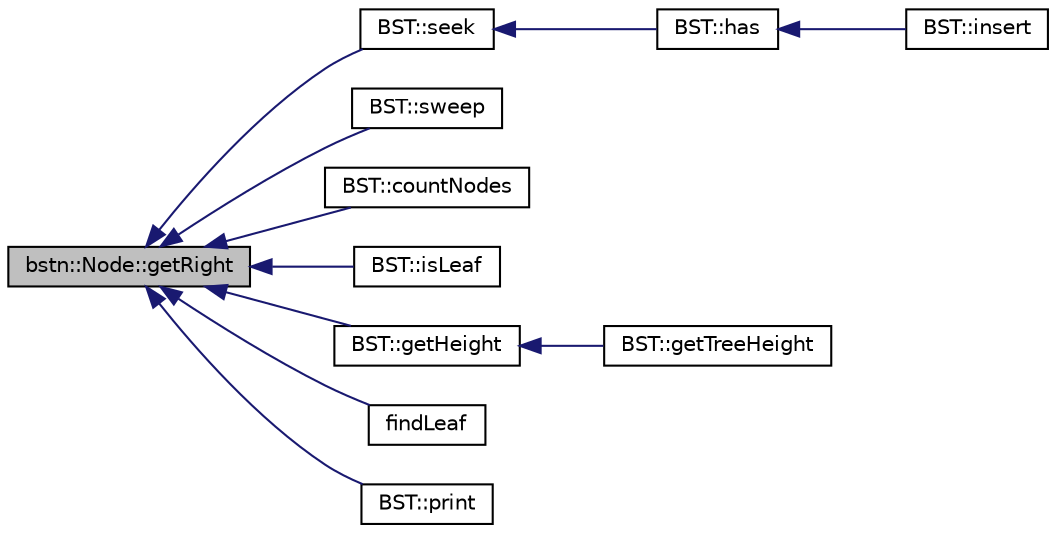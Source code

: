 digraph "bstn::Node::getRight"
{
  edge [fontname="Helvetica",fontsize="10",labelfontname="Helvetica",labelfontsize="10"];
  node [fontname="Helvetica",fontsize="10",shape=record];
  rankdir="LR";
  Node1 [label="bstn::Node::getRight",height=0.2,width=0.4,color="black", fillcolor="grey75", style="filled", fontcolor="black"];
  Node1 -> Node2 [dir="back",color="midnightblue",fontsize="10",style="solid"];
  Node2 [label="BST::seek",height=0.2,width=0.4,color="black", fillcolor="white", style="filled",URL="$class_b_s_t.html#af10050ecacfb81875af96130c83cb4b6"];
  Node2 -> Node3 [dir="back",color="midnightblue",fontsize="10",style="solid"];
  Node3 [label="BST::has",height=0.2,width=0.4,color="black", fillcolor="white", style="filled",URL="$class_b_s_t.html#a32aed3e0a68a1c3f57980fbe733b7b2c"];
  Node3 -> Node4 [dir="back",color="midnightblue",fontsize="10",style="solid"];
  Node4 [label="BST::insert",height=0.2,width=0.4,color="black", fillcolor="white", style="filled",URL="$class_b_s_t.html#a01c0bd5499a27315e59a101448cddfe2"];
  Node1 -> Node5 [dir="back",color="midnightblue",fontsize="10",style="solid"];
  Node5 [label="BST::sweep",height=0.2,width=0.4,color="black", fillcolor="white", style="filled",URL="$class_b_s_t.html#aedce2d74ced1e9ce38cb8679dceeb719"];
  Node1 -> Node6 [dir="back",color="midnightblue",fontsize="10",style="solid"];
  Node6 [label="BST::countNodes",height=0.2,width=0.4,color="black", fillcolor="white", style="filled",URL="$class_b_s_t.html#aefecb9235457436598d503033df91810"];
  Node1 -> Node7 [dir="back",color="midnightblue",fontsize="10",style="solid"];
  Node7 [label="BST::isLeaf",height=0.2,width=0.4,color="black", fillcolor="white", style="filled",URL="$class_b_s_t.html#a281e02698b3ce69272facb66f8b8f948"];
  Node1 -> Node8 [dir="back",color="midnightblue",fontsize="10",style="solid"];
  Node8 [label="BST::getHeight",height=0.2,width=0.4,color="black", fillcolor="white", style="filled",URL="$class_b_s_t.html#abf7d02a3a336eed33eae7269eaf03c59"];
  Node8 -> Node9 [dir="back",color="midnightblue",fontsize="10",style="solid"];
  Node9 [label="BST::getTreeHeight",height=0.2,width=0.4,color="black", fillcolor="white", style="filled",URL="$class_b_s_t.html#a2c5db864f3d66b9c682d41c7e2dddff6"];
  Node1 -> Node10 [dir="back",color="midnightblue",fontsize="10",style="solid"];
  Node10 [label="findLeaf",height=0.2,width=0.4,color="black", fillcolor="white", style="filled",URL="$bst_8cpp.html#adc569d5778cc307a96e545f0dcd4fa79"];
  Node1 -> Node11 [dir="back",color="midnightblue",fontsize="10",style="solid"];
  Node11 [label="BST::print",height=0.2,width=0.4,color="black", fillcolor="white", style="filled",URL="$class_b_s_t.html#aff85f39ac3094a07b9199a9845df3764"];
}
